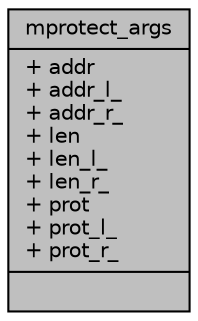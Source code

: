 digraph "mprotect_args"
{
 // LATEX_PDF_SIZE
  edge [fontname="Helvetica",fontsize="10",labelfontname="Helvetica",labelfontsize="10"];
  node [fontname="Helvetica",fontsize="10",shape=record];
  Node1 [label="{mprotect_args\n|+ addr\l+ addr_l_\l+ addr_r_\l+ len\l+ len_l_\l+ len_r_\l+ prot\l+ prot_l_\l+ prot_r_\l|}",height=0.2,width=0.4,color="black", fillcolor="grey75", style="filled", fontcolor="black",tooltip=" "];
}
